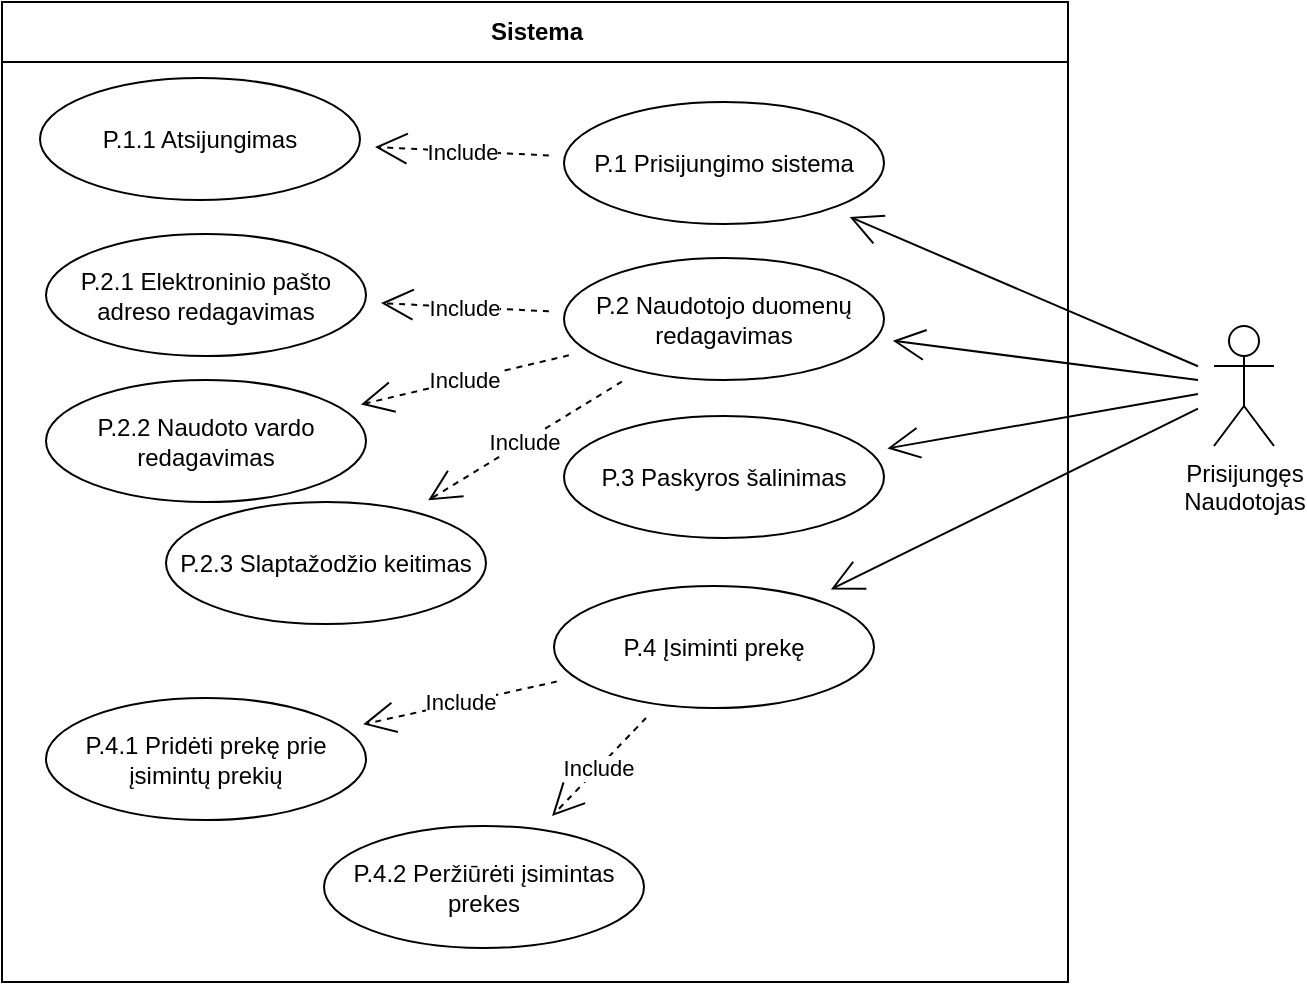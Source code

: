 <mxfile>
    <diagram id="DxKpvd3GSa204IADqyGO" name="Page-1">
        <mxGraphModel dx="2351" dy="1964" grid="0" gridSize="10" guides="1" tooltips="1" connect="1" arrows="1" fold="1" page="0" pageScale="1" pageWidth="850" pageHeight="1100" math="0" shadow="0">
            <root>
                <mxCell id="0"/>
                <mxCell id="1" parent="0"/>
                <mxCell id="3" value="Sistema" style="swimlane;fontStyle=1;align=center;horizontal=1;startSize=30;collapsible=0;html=1;" parent="1" vertex="1">
                    <mxGeometry x="421" y="245" width="533" height="490" as="geometry"/>
                </mxCell>
                <mxCell id="31" value="P.1 Prisijungimo sistema" style="ellipse;whiteSpace=wrap;html=1;" parent="3" vertex="1">
                    <mxGeometry x="281" y="50" width="160" height="61" as="geometry"/>
                </mxCell>
                <mxCell id="42" value="P.1.1 Atsijungimas" style="ellipse;whiteSpace=wrap;html=1;" parent="3" vertex="1">
                    <mxGeometry x="19" y="38" width="160" height="61" as="geometry"/>
                </mxCell>
                <mxCell id="43" value="Include" style="edgeStyle=none;curved=1;rounded=0;orthogonalLoop=1;jettySize=auto;html=1;endArrow=open;startSize=14;endSize=14;sourcePerimeterSpacing=8;targetPerimeterSpacing=8;dashed=1;" parent="3" source="31" target="42" edge="1">
                    <mxGeometry relative="1" as="geometry"/>
                </mxCell>
                <mxCell id="127" value="Include" style="edgeStyle=none;curved=1;rounded=0;orthogonalLoop=1;jettySize=auto;html=1;dashed=1;endArrow=open;startSize=14;endSize=14;sourcePerimeterSpacing=8;targetPerimeterSpacing=8;" parent="3" source="32" target="126" edge="1">
                    <mxGeometry relative="1" as="geometry"/>
                </mxCell>
                <mxCell id="129" value="Include" style="edgeStyle=none;curved=1;rounded=0;orthogonalLoop=1;jettySize=auto;html=1;dashed=1;endArrow=open;startSize=14;endSize=14;sourcePerimeterSpacing=8;targetPerimeterSpacing=8;" parent="3" source="32" target="128" edge="1">
                    <mxGeometry relative="1" as="geometry"/>
                </mxCell>
                <mxCell id="131" value="Include" style="edgeStyle=none;curved=1;rounded=0;orthogonalLoop=1;jettySize=auto;html=1;dashed=1;endArrow=open;startSize=14;endSize=14;sourcePerimeterSpacing=8;targetPerimeterSpacing=8;" parent="3" source="32" target="130" edge="1">
                    <mxGeometry relative="1" as="geometry"/>
                </mxCell>
                <mxCell id="32" value="P.2 Naudotojo duomenų redagavimas" style="ellipse;whiteSpace=wrap;html=1;" parent="3" vertex="1">
                    <mxGeometry x="281" y="128" width="160" height="61" as="geometry"/>
                </mxCell>
                <mxCell id="30" value="P.3 Paskyros šalinimas" style="ellipse;whiteSpace=wrap;html=1;" parent="3" vertex="1">
                    <mxGeometry x="281" y="207" width="160" height="61" as="geometry"/>
                </mxCell>
                <mxCell id="134" value="Include" style="edgeStyle=none;curved=1;rounded=0;orthogonalLoop=1;jettySize=auto;html=1;dashed=1;endArrow=open;startSize=14;endSize=14;sourcePerimeterSpacing=8;targetPerimeterSpacing=8;" parent="3" source="33" target="133" edge="1">
                    <mxGeometry relative="1" as="geometry"/>
                </mxCell>
                <mxCell id="136" value="Include" style="edgeStyle=none;curved=1;rounded=0;orthogonalLoop=1;jettySize=auto;html=1;dashed=1;endArrow=open;startSize=14;endSize=14;sourcePerimeterSpacing=8;targetPerimeterSpacing=8;" parent="3" source="33" target="135" edge="1">
                    <mxGeometry relative="1" as="geometry"/>
                </mxCell>
                <mxCell id="33" value="P.4 Įsiminti prekę" style="ellipse;whiteSpace=wrap;html=1;" parent="3" vertex="1">
                    <mxGeometry x="276" y="292" width="160" height="61" as="geometry"/>
                </mxCell>
                <mxCell id="126" value="P.2.1 Elektroninio pašto adreso redagavimas" style="ellipse;whiteSpace=wrap;html=1;" parent="3" vertex="1">
                    <mxGeometry x="22" y="116" width="160" height="61" as="geometry"/>
                </mxCell>
                <mxCell id="128" value="P.2.2 Naudoto vardo redagavimas" style="ellipse;whiteSpace=wrap;html=1;" parent="3" vertex="1">
                    <mxGeometry x="22" y="189" width="160" height="61" as="geometry"/>
                </mxCell>
                <mxCell id="130" value="P.2.3 Slaptažodžio keitimas" style="ellipse;whiteSpace=wrap;html=1;" parent="3" vertex="1">
                    <mxGeometry x="82" y="250" width="160" height="61" as="geometry"/>
                </mxCell>
                <mxCell id="133" value="P.4.1 Pridėti prekę prie įsimintų prekių" style="ellipse;whiteSpace=wrap;html=1;" parent="3" vertex="1">
                    <mxGeometry x="22" y="348" width="160" height="61" as="geometry"/>
                </mxCell>
                <mxCell id="135" value="P.4.2 Peržiūrėti įsimintas prekes" style="ellipse;whiteSpace=wrap;html=1;" parent="3" vertex="1">
                    <mxGeometry x="161" y="412" width="160" height="61" as="geometry"/>
                </mxCell>
                <mxCell id="35" style="edgeStyle=none;curved=1;rounded=0;orthogonalLoop=1;jettySize=auto;html=1;endArrow=open;startSize=14;endSize=14;sourcePerimeterSpacing=8;targetPerimeterSpacing=8;" parent="1" source="29" target="31" edge="1">
                    <mxGeometry relative="1" as="geometry"/>
                </mxCell>
                <mxCell id="36" style="edgeStyle=none;curved=1;rounded=0;orthogonalLoop=1;jettySize=auto;html=1;endArrow=open;startSize=14;endSize=14;sourcePerimeterSpacing=8;targetPerimeterSpacing=8;" parent="1" source="29" target="32" edge="1">
                    <mxGeometry relative="1" as="geometry"/>
                </mxCell>
                <mxCell id="37" style="edgeStyle=none;curved=1;rounded=0;orthogonalLoop=1;jettySize=auto;html=1;endArrow=open;startSize=14;endSize=14;sourcePerimeterSpacing=8;targetPerimeterSpacing=8;" parent="1" source="29" target="30" edge="1">
                    <mxGeometry relative="1" as="geometry"/>
                </mxCell>
                <mxCell id="38" style="edgeStyle=none;curved=1;rounded=0;orthogonalLoop=1;jettySize=auto;html=1;endArrow=open;startSize=14;endSize=14;sourcePerimeterSpacing=8;targetPerimeterSpacing=8;" parent="1" source="29" target="33" edge="1">
                    <mxGeometry relative="1" as="geometry"/>
                </mxCell>
                <mxCell id="29" value="Prisijungęs &lt;br&gt;Naudotojas" style="shape=umlActor;html=1;verticalLabelPosition=bottom;verticalAlign=top;align=center;" parent="1" vertex="1">
                    <mxGeometry x="1027" y="407" width="30" height="60" as="geometry"/>
                </mxCell>
            </root>
        </mxGraphModel>
    </diagram>
</mxfile>